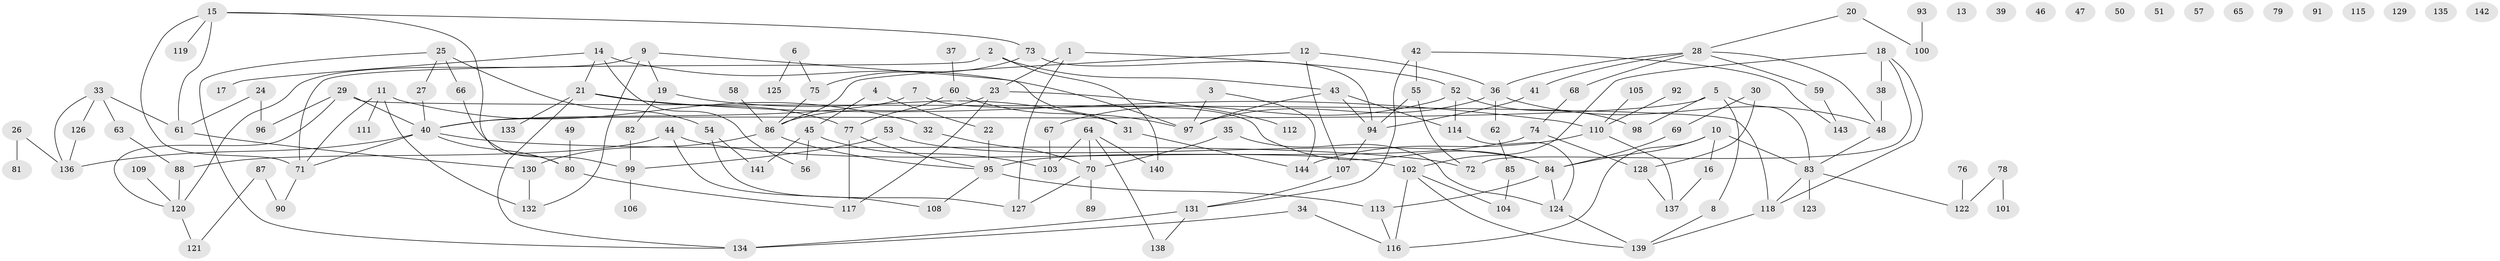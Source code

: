 // coarse degree distribution, {5: 0.11494252873563218, 12: 0.011494252873563218, 2: 0.3103448275862069, 7: 0.022988505747126436, 8: 0.022988505747126436, 11: 0.011494252873563218, 9: 0.011494252873563218, 3: 0.1724137931034483, 4: 0.10344827586206896, 6: 0.04597701149425287, 1: 0.1724137931034483}
// Generated by graph-tools (version 1.1) at 2025/48/03/04/25 22:48:34]
// undirected, 144 vertices, 188 edges
graph export_dot {
  node [color=gray90,style=filled];
  1;
  2;
  3;
  4;
  5;
  6;
  7;
  8;
  9;
  10;
  11;
  12;
  13;
  14;
  15;
  16;
  17;
  18;
  19;
  20;
  21;
  22;
  23;
  24;
  25;
  26;
  27;
  28;
  29;
  30;
  31;
  32;
  33;
  34;
  35;
  36;
  37;
  38;
  39;
  40;
  41;
  42;
  43;
  44;
  45;
  46;
  47;
  48;
  49;
  50;
  51;
  52;
  53;
  54;
  55;
  56;
  57;
  58;
  59;
  60;
  61;
  62;
  63;
  64;
  65;
  66;
  67;
  68;
  69;
  70;
  71;
  72;
  73;
  74;
  75;
  76;
  77;
  78;
  79;
  80;
  81;
  82;
  83;
  84;
  85;
  86;
  87;
  88;
  89;
  90;
  91;
  92;
  93;
  94;
  95;
  96;
  97;
  98;
  99;
  100;
  101;
  102;
  103;
  104;
  105;
  106;
  107;
  108;
  109;
  110;
  111;
  112;
  113;
  114;
  115;
  116;
  117;
  118;
  119;
  120;
  121;
  122;
  123;
  124;
  125;
  126;
  127;
  128;
  129;
  130;
  131;
  132;
  133;
  134;
  135;
  136;
  137;
  138;
  139;
  140;
  141;
  142;
  143;
  144;
  1 -- 23;
  1 -- 52;
  1 -- 127;
  2 -- 43;
  2 -- 71;
  2 -- 140;
  3 -- 97;
  3 -- 144;
  4 -- 22;
  4 -- 45;
  5 -- 8;
  5 -- 40;
  5 -- 83;
  5 -- 98;
  6 -- 75;
  6 -- 125;
  7 -- 40;
  7 -- 84;
  8 -- 139;
  9 -- 19;
  9 -- 31;
  9 -- 120;
  9 -- 132;
  10 -- 16;
  10 -- 83;
  10 -- 84;
  10 -- 116;
  11 -- 32;
  11 -- 71;
  11 -- 111;
  11 -- 132;
  12 -- 36;
  12 -- 86;
  12 -- 107;
  14 -- 17;
  14 -- 21;
  14 -- 56;
  14 -- 97;
  15 -- 61;
  15 -- 71;
  15 -- 73;
  15 -- 80;
  15 -- 119;
  16 -- 137;
  18 -- 38;
  18 -- 72;
  18 -- 102;
  18 -- 118;
  19 -- 31;
  19 -- 82;
  20 -- 28;
  20 -- 100;
  21 -- 77;
  21 -- 110;
  21 -- 133;
  21 -- 134;
  22 -- 95;
  23 -- 86;
  23 -- 112;
  23 -- 117;
  24 -- 61;
  24 -- 96;
  25 -- 27;
  25 -- 54;
  25 -- 66;
  25 -- 134;
  26 -- 81;
  26 -- 136;
  27 -- 40;
  28 -- 36;
  28 -- 41;
  28 -- 48;
  28 -- 59;
  28 -- 68;
  29 -- 40;
  29 -- 96;
  29 -- 118;
  29 -- 120;
  30 -- 69;
  30 -- 128;
  31 -- 144;
  32 -- 70;
  33 -- 61;
  33 -- 63;
  33 -- 126;
  33 -- 136;
  34 -- 116;
  34 -- 134;
  35 -- 70;
  35 -- 124;
  36 -- 48;
  36 -- 62;
  36 -- 97;
  37 -- 60;
  38 -- 48;
  40 -- 71;
  40 -- 72;
  40 -- 80;
  40 -- 136;
  41 -- 94;
  42 -- 55;
  42 -- 131;
  42 -- 143;
  43 -- 94;
  43 -- 97;
  43 -- 114;
  44 -- 88;
  44 -- 102;
  44 -- 108;
  45 -- 56;
  45 -- 103;
  45 -- 141;
  48 -- 83;
  49 -- 80;
  52 -- 67;
  52 -- 98;
  52 -- 114;
  53 -- 84;
  53 -- 99;
  54 -- 127;
  54 -- 141;
  55 -- 72;
  55 -- 94;
  58 -- 86;
  59 -- 143;
  60 -- 77;
  60 -- 97;
  61 -- 130;
  62 -- 85;
  63 -- 88;
  64 -- 70;
  64 -- 103;
  64 -- 138;
  64 -- 140;
  66 -- 99;
  67 -- 103;
  68 -- 74;
  69 -- 84;
  70 -- 89;
  70 -- 127;
  71 -- 90;
  73 -- 75;
  73 -- 94;
  74 -- 95;
  74 -- 128;
  75 -- 86;
  76 -- 122;
  77 -- 95;
  77 -- 117;
  78 -- 101;
  78 -- 122;
  80 -- 117;
  82 -- 99;
  83 -- 118;
  83 -- 122;
  83 -- 123;
  84 -- 113;
  84 -- 124;
  85 -- 104;
  86 -- 95;
  86 -- 130;
  87 -- 90;
  87 -- 121;
  88 -- 120;
  92 -- 110;
  93 -- 100;
  94 -- 107;
  95 -- 108;
  95 -- 113;
  99 -- 106;
  102 -- 104;
  102 -- 116;
  102 -- 139;
  105 -- 110;
  107 -- 131;
  109 -- 120;
  110 -- 137;
  110 -- 144;
  113 -- 116;
  114 -- 124;
  118 -- 139;
  120 -- 121;
  124 -- 139;
  126 -- 136;
  128 -- 137;
  130 -- 132;
  131 -- 134;
  131 -- 138;
}
